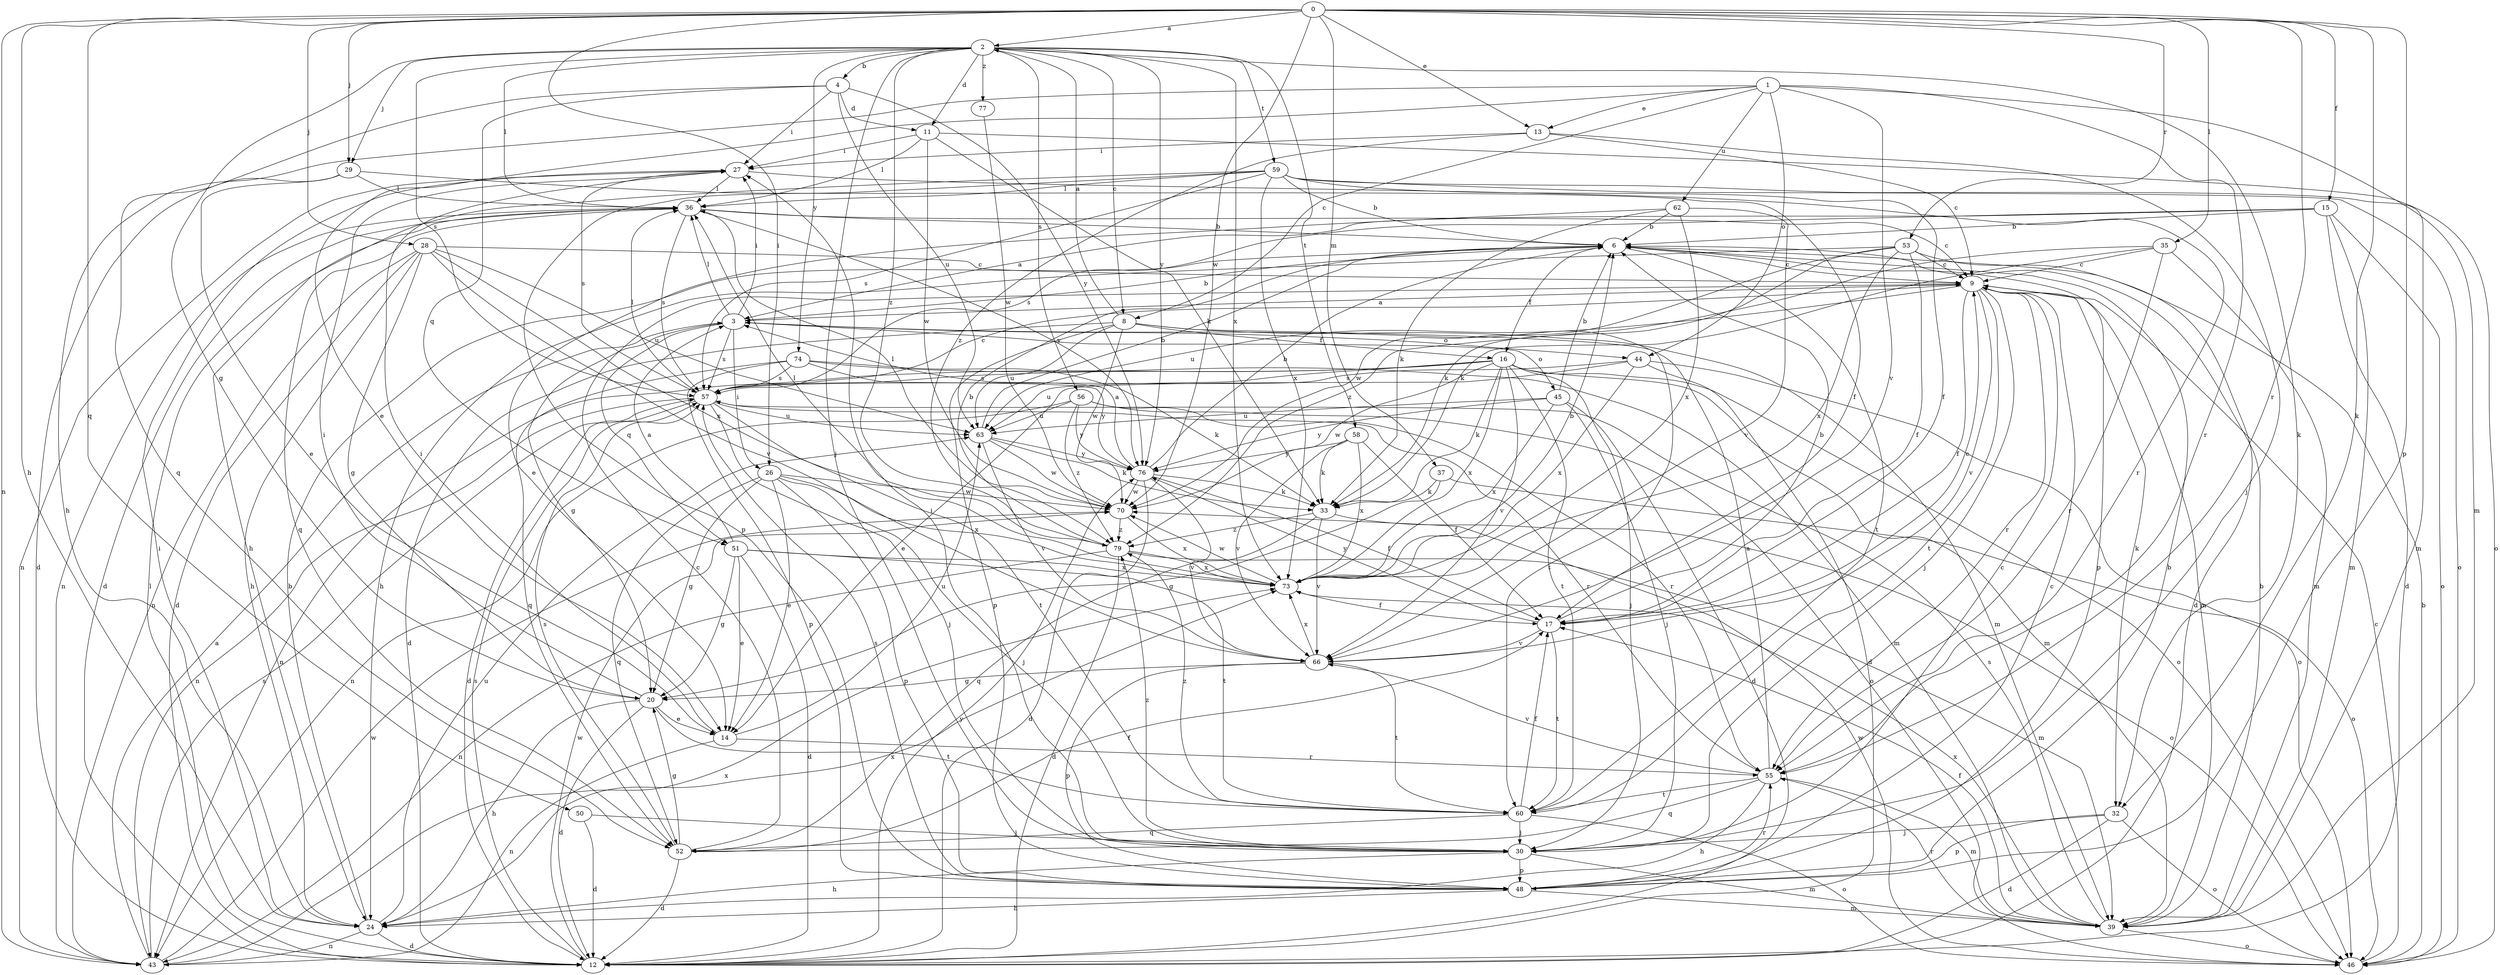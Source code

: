 strict digraph  {
0;
1;
2;
3;
4;
6;
8;
9;
11;
12;
13;
14;
15;
16;
17;
20;
24;
26;
27;
28;
29;
30;
32;
33;
35;
36;
37;
39;
43;
44;
45;
46;
48;
50;
51;
52;
53;
55;
56;
57;
58;
59;
60;
62;
63;
66;
70;
73;
74;
76;
77;
79;
0 -> 2  [label=a];
0 -> 13  [label=e];
0 -> 15  [label=f];
0 -> 24  [label=h];
0 -> 26  [label=i];
0 -> 28  [label=j];
0 -> 29  [label=j];
0 -> 32  [label=k];
0 -> 35  [label=l];
0 -> 37  [label=m];
0 -> 43  [label=n];
0 -> 48  [label=p];
0 -> 50  [label=q];
0 -> 53  [label=r];
0 -> 55  [label=r];
0 -> 70  [label=w];
1 -> 8  [label=c];
1 -> 13  [label=e];
1 -> 14  [label=e];
1 -> 24  [label=h];
1 -> 39  [label=m];
1 -> 44  [label=o];
1 -> 55  [label=r];
1 -> 62  [label=u];
1 -> 66  [label=v];
2 -> 4  [label=b];
2 -> 8  [label=c];
2 -> 11  [label=d];
2 -> 20  [label=g];
2 -> 29  [label=j];
2 -> 30  [label=j];
2 -> 32  [label=k];
2 -> 36  [label=l];
2 -> 56  [label=s];
2 -> 57  [label=s];
2 -> 58  [label=t];
2 -> 59  [label=t];
2 -> 73  [label=x];
2 -> 74  [label=y];
2 -> 76  [label=y];
2 -> 77  [label=z];
2 -> 79  [label=z];
3 -> 6  [label=b];
3 -> 20  [label=g];
3 -> 26  [label=i];
3 -> 27  [label=i];
3 -> 36  [label=l];
3 -> 44  [label=o];
3 -> 45  [label=o];
3 -> 51  [label=q];
3 -> 57  [label=s];
4 -> 11  [label=d];
4 -> 27  [label=i];
4 -> 51  [label=q];
4 -> 52  [label=q];
4 -> 63  [label=u];
4 -> 76  [label=y];
6 -> 9  [label=c];
6 -> 16  [label=f];
6 -> 48  [label=p];
6 -> 60  [label=t];
8 -> 2  [label=a];
8 -> 12  [label=d];
8 -> 16  [label=f];
8 -> 39  [label=m];
8 -> 48  [label=p];
8 -> 60  [label=t];
8 -> 63  [label=u];
8 -> 70  [label=w];
9 -> 3  [label=a];
9 -> 17  [label=f];
9 -> 30  [label=j];
9 -> 32  [label=k];
9 -> 39  [label=m];
9 -> 55  [label=r];
9 -> 60  [label=t];
9 -> 63  [label=u];
9 -> 66  [label=v];
11 -> 27  [label=i];
11 -> 33  [label=k];
11 -> 36  [label=l];
11 -> 46  [label=o];
11 -> 70  [label=w];
12 -> 36  [label=l];
12 -> 57  [label=s];
12 -> 70  [label=w];
12 -> 76  [label=y];
13 -> 9  [label=c];
13 -> 27  [label=i];
13 -> 30  [label=j];
13 -> 79  [label=z];
14 -> 27  [label=i];
14 -> 43  [label=n];
14 -> 55  [label=r];
14 -> 63  [label=u];
15 -> 3  [label=a];
15 -> 6  [label=b];
15 -> 12  [label=d];
15 -> 39  [label=m];
15 -> 46  [label=o];
15 -> 57  [label=s];
16 -> 30  [label=j];
16 -> 33  [label=k];
16 -> 39  [label=m];
16 -> 43  [label=n];
16 -> 46  [label=o];
16 -> 57  [label=s];
16 -> 60  [label=t];
16 -> 63  [label=u];
16 -> 66  [label=v];
16 -> 70  [label=w];
16 -> 73  [label=x];
17 -> 6  [label=b];
17 -> 9  [label=c];
17 -> 60  [label=t];
17 -> 66  [label=v];
17 -> 76  [label=y];
20 -> 12  [label=d];
20 -> 14  [label=e];
20 -> 24  [label=h];
20 -> 27  [label=i];
20 -> 60  [label=t];
24 -> 6  [label=b];
24 -> 12  [label=d];
24 -> 27  [label=i];
24 -> 43  [label=n];
24 -> 63  [label=u];
24 -> 73  [label=x];
26 -> 14  [label=e];
26 -> 20  [label=g];
26 -> 30  [label=j];
26 -> 48  [label=p];
26 -> 52  [label=q];
26 -> 70  [label=w];
26 -> 73  [label=x];
27 -> 36  [label=l];
27 -> 43  [label=n];
27 -> 55  [label=r];
27 -> 57  [label=s];
28 -> 9  [label=c];
28 -> 12  [label=d];
28 -> 20  [label=g];
28 -> 24  [label=h];
28 -> 43  [label=n];
28 -> 63  [label=u];
28 -> 66  [label=v];
28 -> 73  [label=x];
29 -> 12  [label=d];
29 -> 14  [label=e];
29 -> 17  [label=f];
29 -> 36  [label=l];
30 -> 9  [label=c];
30 -> 24  [label=h];
30 -> 27  [label=i];
30 -> 39  [label=m];
30 -> 48  [label=p];
30 -> 79  [label=z];
32 -> 12  [label=d];
32 -> 30  [label=j];
32 -> 46  [label=o];
32 -> 48  [label=p];
33 -> 46  [label=o];
33 -> 52  [label=q];
33 -> 66  [label=v];
33 -> 79  [label=z];
35 -> 9  [label=c];
35 -> 33  [label=k];
35 -> 39  [label=m];
35 -> 55  [label=r];
35 -> 79  [label=z];
36 -> 6  [label=b];
36 -> 9  [label=c];
36 -> 12  [label=d];
36 -> 43  [label=n];
36 -> 52  [label=q];
36 -> 57  [label=s];
36 -> 76  [label=y];
37 -> 20  [label=g];
37 -> 33  [label=k];
37 -> 46  [label=o];
39 -> 6  [label=b];
39 -> 17  [label=f];
39 -> 46  [label=o];
39 -> 55  [label=r];
39 -> 57  [label=s];
39 -> 73  [label=x];
43 -> 3  [label=a];
43 -> 57  [label=s];
43 -> 70  [label=w];
43 -> 73  [label=x];
44 -> 12  [label=d];
44 -> 14  [label=e];
44 -> 46  [label=o];
44 -> 57  [label=s];
44 -> 73  [label=x];
45 -> 6  [label=b];
45 -> 12  [label=d];
45 -> 30  [label=j];
45 -> 63  [label=u];
45 -> 73  [label=x];
45 -> 76  [label=y];
46 -> 6  [label=b];
46 -> 9  [label=c];
46 -> 70  [label=w];
48 -> 6  [label=b];
48 -> 9  [label=c];
48 -> 24  [label=h];
48 -> 39  [label=m];
48 -> 55  [label=r];
48 -> 57  [label=s];
50 -> 12  [label=d];
50 -> 30  [label=j];
51 -> 3  [label=a];
51 -> 12  [label=d];
51 -> 14  [label=e];
51 -> 20  [label=g];
51 -> 60  [label=t];
51 -> 73  [label=x];
52 -> 9  [label=c];
52 -> 12  [label=d];
52 -> 17  [label=f];
52 -> 20  [label=g];
52 -> 57  [label=s];
53 -> 9  [label=c];
53 -> 12  [label=d];
53 -> 17  [label=f];
53 -> 24  [label=h];
53 -> 33  [label=k];
53 -> 70  [label=w];
53 -> 73  [label=x];
55 -> 3  [label=a];
55 -> 24  [label=h];
55 -> 39  [label=m];
55 -> 52  [label=q];
55 -> 60  [label=t];
55 -> 66  [label=v];
56 -> 43  [label=n];
56 -> 46  [label=o];
56 -> 55  [label=r];
56 -> 63  [label=u];
56 -> 76  [label=y];
56 -> 79  [label=z];
57 -> 9  [label=c];
57 -> 12  [label=d];
57 -> 30  [label=j];
57 -> 36  [label=l];
57 -> 43  [label=n];
57 -> 55  [label=r];
57 -> 60  [label=t];
57 -> 63  [label=u];
58 -> 17  [label=f];
58 -> 33  [label=k];
58 -> 66  [label=v];
58 -> 73  [label=x];
58 -> 76  [label=y];
59 -> 6  [label=b];
59 -> 17  [label=f];
59 -> 24  [label=h];
59 -> 36  [label=l];
59 -> 39  [label=m];
59 -> 46  [label=o];
59 -> 48  [label=p];
59 -> 57  [label=s];
59 -> 73  [label=x];
60 -> 17  [label=f];
60 -> 30  [label=j];
60 -> 46  [label=o];
60 -> 52  [label=q];
60 -> 79  [label=z];
62 -> 6  [label=b];
62 -> 14  [label=e];
62 -> 33  [label=k];
62 -> 66  [label=v];
62 -> 73  [label=x];
63 -> 6  [label=b];
63 -> 33  [label=k];
63 -> 66  [label=v];
63 -> 70  [label=w];
63 -> 76  [label=y];
66 -> 20  [label=g];
66 -> 48  [label=p];
66 -> 60  [label=t];
66 -> 73  [label=x];
70 -> 36  [label=l];
70 -> 73  [label=x];
70 -> 79  [label=z];
73 -> 6  [label=b];
73 -> 17  [label=f];
73 -> 70  [label=w];
74 -> 33  [label=k];
74 -> 39  [label=m];
74 -> 48  [label=p];
74 -> 52  [label=q];
74 -> 57  [label=s];
74 -> 76  [label=y];
76 -> 3  [label=a];
76 -> 6  [label=b];
76 -> 12  [label=d];
76 -> 17  [label=f];
76 -> 33  [label=k];
76 -> 66  [label=v];
76 -> 70  [label=w];
77 -> 70  [label=w];
79 -> 6  [label=b];
79 -> 12  [label=d];
79 -> 36  [label=l];
79 -> 39  [label=m];
79 -> 43  [label=n];
79 -> 73  [label=x];
}
